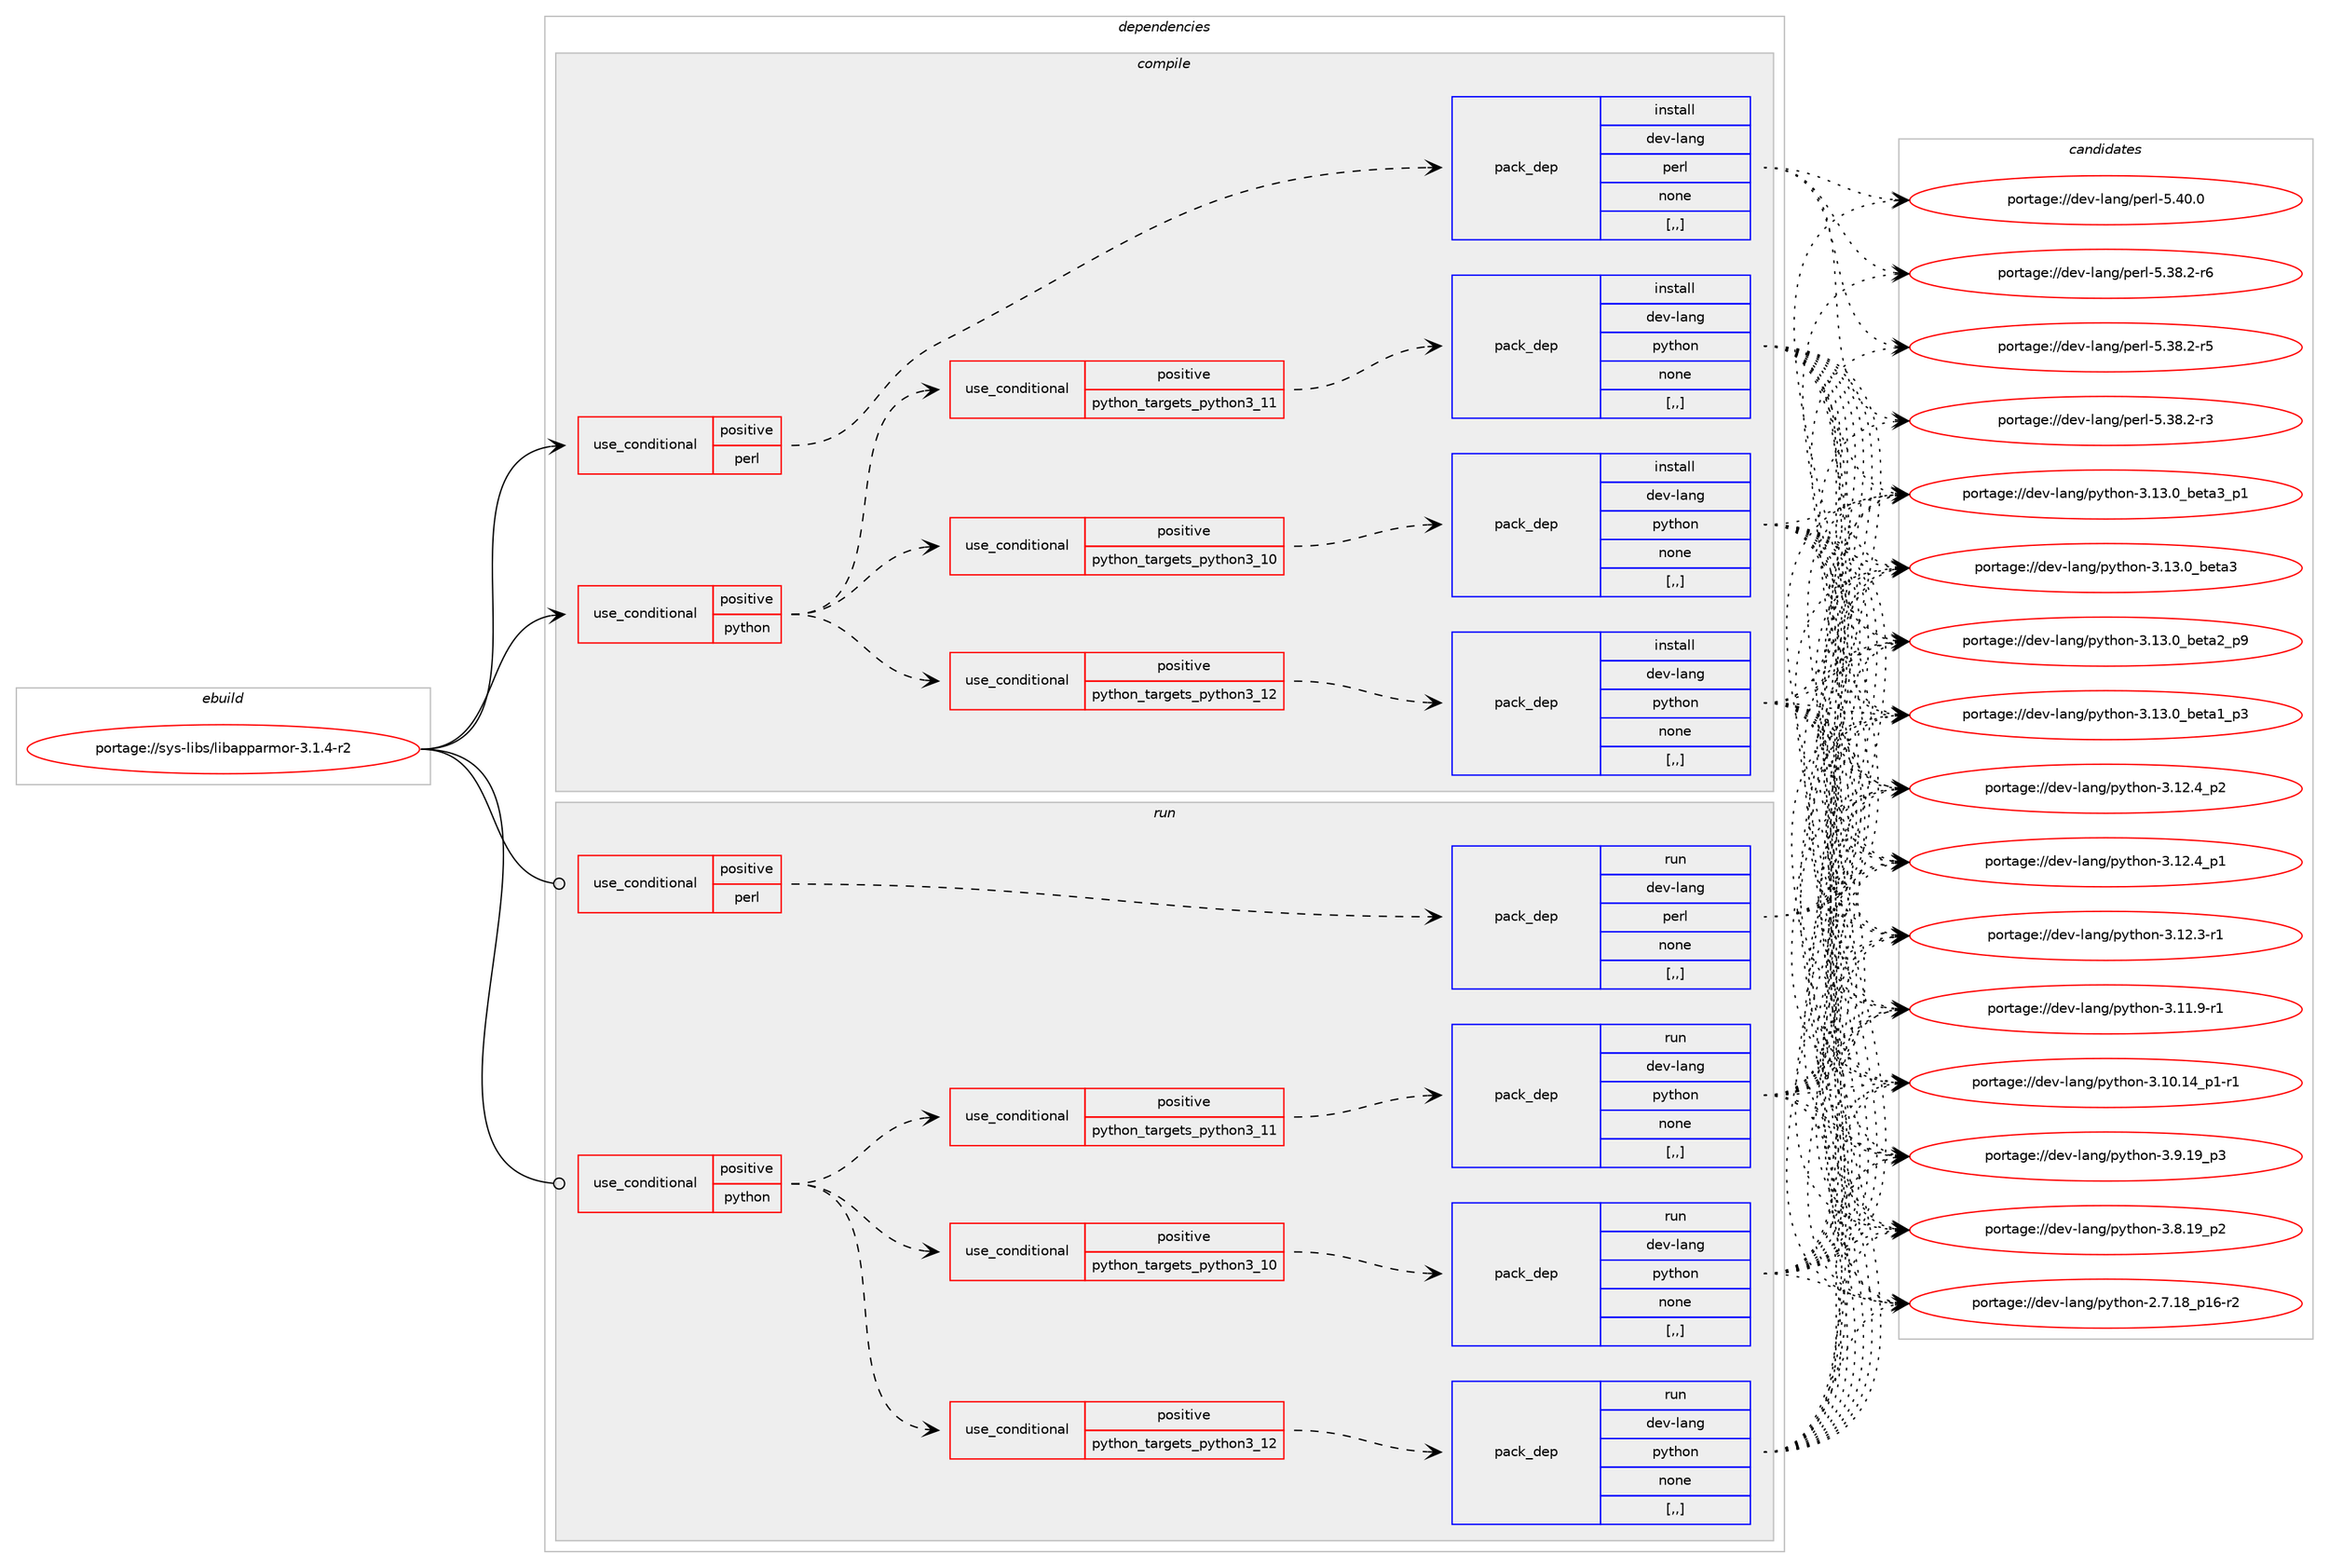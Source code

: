 digraph prolog {

# *************
# Graph options
# *************

newrank=true;
concentrate=true;
compound=true;
graph [rankdir=LR,fontname=Helvetica,fontsize=10,ranksep=1.5];#, ranksep=2.5, nodesep=0.2];
edge  [arrowhead=vee];
node  [fontname=Helvetica,fontsize=10];

# **********
# The ebuild
# **********

subgraph cluster_leftcol {
color=gray;
rank=same;
label=<<i>ebuild</i>>;
id [label="portage://sys-libs/libapparmor-3.1.4-r2", color=red, width=4, href="../sys-libs/libapparmor-3.1.4-r2.svg"];
}

# ****************
# The dependencies
# ****************

subgraph cluster_midcol {
color=gray;
label=<<i>dependencies</i>>;
subgraph cluster_compile {
fillcolor="#eeeeee";
style=filled;
label=<<i>compile</i>>;
subgraph cond116891 {
dependency438180 [label=<<TABLE BORDER="0" CELLBORDER="1" CELLSPACING="0" CELLPADDING="4"><TR><TD ROWSPAN="3" CELLPADDING="10">use_conditional</TD></TR><TR><TD>positive</TD></TR><TR><TD>perl</TD></TR></TABLE>>, shape=none, color=red];
subgraph pack318293 {
dependency438181 [label=<<TABLE BORDER="0" CELLBORDER="1" CELLSPACING="0" CELLPADDING="4" WIDTH="220"><TR><TD ROWSPAN="6" CELLPADDING="30">pack_dep</TD></TR><TR><TD WIDTH="110">install</TD></TR><TR><TD>dev-lang</TD></TR><TR><TD>perl</TD></TR><TR><TD>none</TD></TR><TR><TD>[,,]</TD></TR></TABLE>>, shape=none, color=blue];
}
dependency438180:e -> dependency438181:w [weight=20,style="dashed",arrowhead="vee"];
}
id:e -> dependency438180:w [weight=20,style="solid",arrowhead="vee"];
subgraph cond116892 {
dependency438182 [label=<<TABLE BORDER="0" CELLBORDER="1" CELLSPACING="0" CELLPADDING="4"><TR><TD ROWSPAN="3" CELLPADDING="10">use_conditional</TD></TR><TR><TD>positive</TD></TR><TR><TD>python</TD></TR></TABLE>>, shape=none, color=red];
subgraph cond116893 {
dependency438183 [label=<<TABLE BORDER="0" CELLBORDER="1" CELLSPACING="0" CELLPADDING="4"><TR><TD ROWSPAN="3" CELLPADDING="10">use_conditional</TD></TR><TR><TD>positive</TD></TR><TR><TD>python_targets_python3_10</TD></TR></TABLE>>, shape=none, color=red];
subgraph pack318294 {
dependency438184 [label=<<TABLE BORDER="0" CELLBORDER="1" CELLSPACING="0" CELLPADDING="4" WIDTH="220"><TR><TD ROWSPAN="6" CELLPADDING="30">pack_dep</TD></TR><TR><TD WIDTH="110">install</TD></TR><TR><TD>dev-lang</TD></TR><TR><TD>python</TD></TR><TR><TD>none</TD></TR><TR><TD>[,,]</TD></TR></TABLE>>, shape=none, color=blue];
}
dependency438183:e -> dependency438184:w [weight=20,style="dashed",arrowhead="vee"];
}
dependency438182:e -> dependency438183:w [weight=20,style="dashed",arrowhead="vee"];
subgraph cond116894 {
dependency438185 [label=<<TABLE BORDER="0" CELLBORDER="1" CELLSPACING="0" CELLPADDING="4"><TR><TD ROWSPAN="3" CELLPADDING="10">use_conditional</TD></TR><TR><TD>positive</TD></TR><TR><TD>python_targets_python3_11</TD></TR></TABLE>>, shape=none, color=red];
subgraph pack318295 {
dependency438186 [label=<<TABLE BORDER="0" CELLBORDER="1" CELLSPACING="0" CELLPADDING="4" WIDTH="220"><TR><TD ROWSPAN="6" CELLPADDING="30">pack_dep</TD></TR><TR><TD WIDTH="110">install</TD></TR><TR><TD>dev-lang</TD></TR><TR><TD>python</TD></TR><TR><TD>none</TD></TR><TR><TD>[,,]</TD></TR></TABLE>>, shape=none, color=blue];
}
dependency438185:e -> dependency438186:w [weight=20,style="dashed",arrowhead="vee"];
}
dependency438182:e -> dependency438185:w [weight=20,style="dashed",arrowhead="vee"];
subgraph cond116895 {
dependency438187 [label=<<TABLE BORDER="0" CELLBORDER="1" CELLSPACING="0" CELLPADDING="4"><TR><TD ROWSPAN="3" CELLPADDING="10">use_conditional</TD></TR><TR><TD>positive</TD></TR><TR><TD>python_targets_python3_12</TD></TR></TABLE>>, shape=none, color=red];
subgraph pack318296 {
dependency438188 [label=<<TABLE BORDER="0" CELLBORDER="1" CELLSPACING="0" CELLPADDING="4" WIDTH="220"><TR><TD ROWSPAN="6" CELLPADDING="30">pack_dep</TD></TR><TR><TD WIDTH="110">install</TD></TR><TR><TD>dev-lang</TD></TR><TR><TD>python</TD></TR><TR><TD>none</TD></TR><TR><TD>[,,]</TD></TR></TABLE>>, shape=none, color=blue];
}
dependency438187:e -> dependency438188:w [weight=20,style="dashed",arrowhead="vee"];
}
dependency438182:e -> dependency438187:w [weight=20,style="dashed",arrowhead="vee"];
}
id:e -> dependency438182:w [weight=20,style="solid",arrowhead="vee"];
}
subgraph cluster_compileandrun {
fillcolor="#eeeeee";
style=filled;
label=<<i>compile and run</i>>;
}
subgraph cluster_run {
fillcolor="#eeeeee";
style=filled;
label=<<i>run</i>>;
subgraph cond116896 {
dependency438189 [label=<<TABLE BORDER="0" CELLBORDER="1" CELLSPACING="0" CELLPADDING="4"><TR><TD ROWSPAN="3" CELLPADDING="10">use_conditional</TD></TR><TR><TD>positive</TD></TR><TR><TD>perl</TD></TR></TABLE>>, shape=none, color=red];
subgraph pack318297 {
dependency438190 [label=<<TABLE BORDER="0" CELLBORDER="1" CELLSPACING="0" CELLPADDING="4" WIDTH="220"><TR><TD ROWSPAN="6" CELLPADDING="30">pack_dep</TD></TR><TR><TD WIDTH="110">run</TD></TR><TR><TD>dev-lang</TD></TR><TR><TD>perl</TD></TR><TR><TD>none</TD></TR><TR><TD>[,,]</TD></TR></TABLE>>, shape=none, color=blue];
}
dependency438189:e -> dependency438190:w [weight=20,style="dashed",arrowhead="vee"];
}
id:e -> dependency438189:w [weight=20,style="solid",arrowhead="odot"];
subgraph cond116897 {
dependency438191 [label=<<TABLE BORDER="0" CELLBORDER="1" CELLSPACING="0" CELLPADDING="4"><TR><TD ROWSPAN="3" CELLPADDING="10">use_conditional</TD></TR><TR><TD>positive</TD></TR><TR><TD>python</TD></TR></TABLE>>, shape=none, color=red];
subgraph cond116898 {
dependency438192 [label=<<TABLE BORDER="0" CELLBORDER="1" CELLSPACING="0" CELLPADDING="4"><TR><TD ROWSPAN="3" CELLPADDING="10">use_conditional</TD></TR><TR><TD>positive</TD></TR><TR><TD>python_targets_python3_10</TD></TR></TABLE>>, shape=none, color=red];
subgraph pack318298 {
dependency438193 [label=<<TABLE BORDER="0" CELLBORDER="1" CELLSPACING="0" CELLPADDING="4" WIDTH="220"><TR><TD ROWSPAN="6" CELLPADDING="30">pack_dep</TD></TR><TR><TD WIDTH="110">run</TD></TR><TR><TD>dev-lang</TD></TR><TR><TD>python</TD></TR><TR><TD>none</TD></TR><TR><TD>[,,]</TD></TR></TABLE>>, shape=none, color=blue];
}
dependency438192:e -> dependency438193:w [weight=20,style="dashed",arrowhead="vee"];
}
dependency438191:e -> dependency438192:w [weight=20,style="dashed",arrowhead="vee"];
subgraph cond116899 {
dependency438194 [label=<<TABLE BORDER="0" CELLBORDER="1" CELLSPACING="0" CELLPADDING="4"><TR><TD ROWSPAN="3" CELLPADDING="10">use_conditional</TD></TR><TR><TD>positive</TD></TR><TR><TD>python_targets_python3_11</TD></TR></TABLE>>, shape=none, color=red];
subgraph pack318299 {
dependency438195 [label=<<TABLE BORDER="0" CELLBORDER="1" CELLSPACING="0" CELLPADDING="4" WIDTH="220"><TR><TD ROWSPAN="6" CELLPADDING="30">pack_dep</TD></TR><TR><TD WIDTH="110">run</TD></TR><TR><TD>dev-lang</TD></TR><TR><TD>python</TD></TR><TR><TD>none</TD></TR><TR><TD>[,,]</TD></TR></TABLE>>, shape=none, color=blue];
}
dependency438194:e -> dependency438195:w [weight=20,style="dashed",arrowhead="vee"];
}
dependency438191:e -> dependency438194:w [weight=20,style="dashed",arrowhead="vee"];
subgraph cond116900 {
dependency438196 [label=<<TABLE BORDER="0" CELLBORDER="1" CELLSPACING="0" CELLPADDING="4"><TR><TD ROWSPAN="3" CELLPADDING="10">use_conditional</TD></TR><TR><TD>positive</TD></TR><TR><TD>python_targets_python3_12</TD></TR></TABLE>>, shape=none, color=red];
subgraph pack318300 {
dependency438197 [label=<<TABLE BORDER="0" CELLBORDER="1" CELLSPACING="0" CELLPADDING="4" WIDTH="220"><TR><TD ROWSPAN="6" CELLPADDING="30">pack_dep</TD></TR><TR><TD WIDTH="110">run</TD></TR><TR><TD>dev-lang</TD></TR><TR><TD>python</TD></TR><TR><TD>none</TD></TR><TR><TD>[,,]</TD></TR></TABLE>>, shape=none, color=blue];
}
dependency438196:e -> dependency438197:w [weight=20,style="dashed",arrowhead="vee"];
}
dependency438191:e -> dependency438196:w [weight=20,style="dashed",arrowhead="vee"];
}
id:e -> dependency438191:w [weight=20,style="solid",arrowhead="odot"];
}
}

# **************
# The candidates
# **************

subgraph cluster_choices {
rank=same;
color=gray;
label=<<i>candidates</i>>;

subgraph choice318293 {
color=black;
nodesep=1;
choice10010111845108971101034711210111410845534652484648 [label="portage://dev-lang/perl-5.40.0", color=red, width=4,href="../dev-lang/perl-5.40.0.svg"];
choice100101118451089711010347112101114108455346515646504511454 [label="portage://dev-lang/perl-5.38.2-r6", color=red, width=4,href="../dev-lang/perl-5.38.2-r6.svg"];
choice100101118451089711010347112101114108455346515646504511453 [label="portage://dev-lang/perl-5.38.2-r5", color=red, width=4,href="../dev-lang/perl-5.38.2-r5.svg"];
choice100101118451089711010347112101114108455346515646504511451 [label="portage://dev-lang/perl-5.38.2-r3", color=red, width=4,href="../dev-lang/perl-5.38.2-r3.svg"];
dependency438181:e -> choice10010111845108971101034711210111410845534652484648:w [style=dotted,weight="100"];
dependency438181:e -> choice100101118451089711010347112101114108455346515646504511454:w [style=dotted,weight="100"];
dependency438181:e -> choice100101118451089711010347112101114108455346515646504511453:w [style=dotted,weight="100"];
dependency438181:e -> choice100101118451089711010347112101114108455346515646504511451:w [style=dotted,weight="100"];
}
subgraph choice318294 {
color=black;
nodesep=1;
choice10010111845108971101034711212111610411111045514649514648959810111697519511249 [label="portage://dev-lang/python-3.13.0_beta3_p1", color=red, width=4,href="../dev-lang/python-3.13.0_beta3_p1.svg"];
choice1001011184510897110103471121211161041111104551464951464895981011169751 [label="portage://dev-lang/python-3.13.0_beta3", color=red, width=4,href="../dev-lang/python-3.13.0_beta3.svg"];
choice10010111845108971101034711212111610411111045514649514648959810111697509511257 [label="portage://dev-lang/python-3.13.0_beta2_p9", color=red, width=4,href="../dev-lang/python-3.13.0_beta2_p9.svg"];
choice10010111845108971101034711212111610411111045514649514648959810111697499511251 [label="portage://dev-lang/python-3.13.0_beta1_p3", color=red, width=4,href="../dev-lang/python-3.13.0_beta1_p3.svg"];
choice100101118451089711010347112121116104111110455146495046529511250 [label="portage://dev-lang/python-3.12.4_p2", color=red, width=4,href="../dev-lang/python-3.12.4_p2.svg"];
choice100101118451089711010347112121116104111110455146495046529511249 [label="portage://dev-lang/python-3.12.4_p1", color=red, width=4,href="../dev-lang/python-3.12.4_p1.svg"];
choice100101118451089711010347112121116104111110455146495046514511449 [label="portage://dev-lang/python-3.12.3-r1", color=red, width=4,href="../dev-lang/python-3.12.3-r1.svg"];
choice100101118451089711010347112121116104111110455146494946574511449 [label="portage://dev-lang/python-3.11.9-r1", color=red, width=4,href="../dev-lang/python-3.11.9-r1.svg"];
choice100101118451089711010347112121116104111110455146494846495295112494511449 [label="portage://dev-lang/python-3.10.14_p1-r1", color=red, width=4,href="../dev-lang/python-3.10.14_p1-r1.svg"];
choice100101118451089711010347112121116104111110455146574649579511251 [label="portage://dev-lang/python-3.9.19_p3", color=red, width=4,href="../dev-lang/python-3.9.19_p3.svg"];
choice100101118451089711010347112121116104111110455146564649579511250 [label="portage://dev-lang/python-3.8.19_p2", color=red, width=4,href="../dev-lang/python-3.8.19_p2.svg"];
choice100101118451089711010347112121116104111110455046554649569511249544511450 [label="portage://dev-lang/python-2.7.18_p16-r2", color=red, width=4,href="../dev-lang/python-2.7.18_p16-r2.svg"];
dependency438184:e -> choice10010111845108971101034711212111610411111045514649514648959810111697519511249:w [style=dotted,weight="100"];
dependency438184:e -> choice1001011184510897110103471121211161041111104551464951464895981011169751:w [style=dotted,weight="100"];
dependency438184:e -> choice10010111845108971101034711212111610411111045514649514648959810111697509511257:w [style=dotted,weight="100"];
dependency438184:e -> choice10010111845108971101034711212111610411111045514649514648959810111697499511251:w [style=dotted,weight="100"];
dependency438184:e -> choice100101118451089711010347112121116104111110455146495046529511250:w [style=dotted,weight="100"];
dependency438184:e -> choice100101118451089711010347112121116104111110455146495046529511249:w [style=dotted,weight="100"];
dependency438184:e -> choice100101118451089711010347112121116104111110455146495046514511449:w [style=dotted,weight="100"];
dependency438184:e -> choice100101118451089711010347112121116104111110455146494946574511449:w [style=dotted,weight="100"];
dependency438184:e -> choice100101118451089711010347112121116104111110455146494846495295112494511449:w [style=dotted,weight="100"];
dependency438184:e -> choice100101118451089711010347112121116104111110455146574649579511251:w [style=dotted,weight="100"];
dependency438184:e -> choice100101118451089711010347112121116104111110455146564649579511250:w [style=dotted,weight="100"];
dependency438184:e -> choice100101118451089711010347112121116104111110455046554649569511249544511450:w [style=dotted,weight="100"];
}
subgraph choice318295 {
color=black;
nodesep=1;
choice10010111845108971101034711212111610411111045514649514648959810111697519511249 [label="portage://dev-lang/python-3.13.0_beta3_p1", color=red, width=4,href="../dev-lang/python-3.13.0_beta3_p1.svg"];
choice1001011184510897110103471121211161041111104551464951464895981011169751 [label="portage://dev-lang/python-3.13.0_beta3", color=red, width=4,href="../dev-lang/python-3.13.0_beta3.svg"];
choice10010111845108971101034711212111610411111045514649514648959810111697509511257 [label="portage://dev-lang/python-3.13.0_beta2_p9", color=red, width=4,href="../dev-lang/python-3.13.0_beta2_p9.svg"];
choice10010111845108971101034711212111610411111045514649514648959810111697499511251 [label="portage://dev-lang/python-3.13.0_beta1_p3", color=red, width=4,href="../dev-lang/python-3.13.0_beta1_p3.svg"];
choice100101118451089711010347112121116104111110455146495046529511250 [label="portage://dev-lang/python-3.12.4_p2", color=red, width=4,href="../dev-lang/python-3.12.4_p2.svg"];
choice100101118451089711010347112121116104111110455146495046529511249 [label="portage://dev-lang/python-3.12.4_p1", color=red, width=4,href="../dev-lang/python-3.12.4_p1.svg"];
choice100101118451089711010347112121116104111110455146495046514511449 [label="portage://dev-lang/python-3.12.3-r1", color=red, width=4,href="../dev-lang/python-3.12.3-r1.svg"];
choice100101118451089711010347112121116104111110455146494946574511449 [label="portage://dev-lang/python-3.11.9-r1", color=red, width=4,href="../dev-lang/python-3.11.9-r1.svg"];
choice100101118451089711010347112121116104111110455146494846495295112494511449 [label="portage://dev-lang/python-3.10.14_p1-r1", color=red, width=4,href="../dev-lang/python-3.10.14_p1-r1.svg"];
choice100101118451089711010347112121116104111110455146574649579511251 [label="portage://dev-lang/python-3.9.19_p3", color=red, width=4,href="../dev-lang/python-3.9.19_p3.svg"];
choice100101118451089711010347112121116104111110455146564649579511250 [label="portage://dev-lang/python-3.8.19_p2", color=red, width=4,href="../dev-lang/python-3.8.19_p2.svg"];
choice100101118451089711010347112121116104111110455046554649569511249544511450 [label="portage://dev-lang/python-2.7.18_p16-r2", color=red, width=4,href="../dev-lang/python-2.7.18_p16-r2.svg"];
dependency438186:e -> choice10010111845108971101034711212111610411111045514649514648959810111697519511249:w [style=dotted,weight="100"];
dependency438186:e -> choice1001011184510897110103471121211161041111104551464951464895981011169751:w [style=dotted,weight="100"];
dependency438186:e -> choice10010111845108971101034711212111610411111045514649514648959810111697509511257:w [style=dotted,weight="100"];
dependency438186:e -> choice10010111845108971101034711212111610411111045514649514648959810111697499511251:w [style=dotted,weight="100"];
dependency438186:e -> choice100101118451089711010347112121116104111110455146495046529511250:w [style=dotted,weight="100"];
dependency438186:e -> choice100101118451089711010347112121116104111110455146495046529511249:w [style=dotted,weight="100"];
dependency438186:e -> choice100101118451089711010347112121116104111110455146495046514511449:w [style=dotted,weight="100"];
dependency438186:e -> choice100101118451089711010347112121116104111110455146494946574511449:w [style=dotted,weight="100"];
dependency438186:e -> choice100101118451089711010347112121116104111110455146494846495295112494511449:w [style=dotted,weight="100"];
dependency438186:e -> choice100101118451089711010347112121116104111110455146574649579511251:w [style=dotted,weight="100"];
dependency438186:e -> choice100101118451089711010347112121116104111110455146564649579511250:w [style=dotted,weight="100"];
dependency438186:e -> choice100101118451089711010347112121116104111110455046554649569511249544511450:w [style=dotted,weight="100"];
}
subgraph choice318296 {
color=black;
nodesep=1;
choice10010111845108971101034711212111610411111045514649514648959810111697519511249 [label="portage://dev-lang/python-3.13.0_beta3_p1", color=red, width=4,href="../dev-lang/python-3.13.0_beta3_p1.svg"];
choice1001011184510897110103471121211161041111104551464951464895981011169751 [label="portage://dev-lang/python-3.13.0_beta3", color=red, width=4,href="../dev-lang/python-3.13.0_beta3.svg"];
choice10010111845108971101034711212111610411111045514649514648959810111697509511257 [label="portage://dev-lang/python-3.13.0_beta2_p9", color=red, width=4,href="../dev-lang/python-3.13.0_beta2_p9.svg"];
choice10010111845108971101034711212111610411111045514649514648959810111697499511251 [label="portage://dev-lang/python-3.13.0_beta1_p3", color=red, width=4,href="../dev-lang/python-3.13.0_beta1_p3.svg"];
choice100101118451089711010347112121116104111110455146495046529511250 [label="portage://dev-lang/python-3.12.4_p2", color=red, width=4,href="../dev-lang/python-3.12.4_p2.svg"];
choice100101118451089711010347112121116104111110455146495046529511249 [label="portage://dev-lang/python-3.12.4_p1", color=red, width=4,href="../dev-lang/python-3.12.4_p1.svg"];
choice100101118451089711010347112121116104111110455146495046514511449 [label="portage://dev-lang/python-3.12.3-r1", color=red, width=4,href="../dev-lang/python-3.12.3-r1.svg"];
choice100101118451089711010347112121116104111110455146494946574511449 [label="portage://dev-lang/python-3.11.9-r1", color=red, width=4,href="../dev-lang/python-3.11.9-r1.svg"];
choice100101118451089711010347112121116104111110455146494846495295112494511449 [label="portage://dev-lang/python-3.10.14_p1-r1", color=red, width=4,href="../dev-lang/python-3.10.14_p1-r1.svg"];
choice100101118451089711010347112121116104111110455146574649579511251 [label="portage://dev-lang/python-3.9.19_p3", color=red, width=4,href="../dev-lang/python-3.9.19_p3.svg"];
choice100101118451089711010347112121116104111110455146564649579511250 [label="portage://dev-lang/python-3.8.19_p2", color=red, width=4,href="../dev-lang/python-3.8.19_p2.svg"];
choice100101118451089711010347112121116104111110455046554649569511249544511450 [label="portage://dev-lang/python-2.7.18_p16-r2", color=red, width=4,href="../dev-lang/python-2.7.18_p16-r2.svg"];
dependency438188:e -> choice10010111845108971101034711212111610411111045514649514648959810111697519511249:w [style=dotted,weight="100"];
dependency438188:e -> choice1001011184510897110103471121211161041111104551464951464895981011169751:w [style=dotted,weight="100"];
dependency438188:e -> choice10010111845108971101034711212111610411111045514649514648959810111697509511257:w [style=dotted,weight="100"];
dependency438188:e -> choice10010111845108971101034711212111610411111045514649514648959810111697499511251:w [style=dotted,weight="100"];
dependency438188:e -> choice100101118451089711010347112121116104111110455146495046529511250:w [style=dotted,weight="100"];
dependency438188:e -> choice100101118451089711010347112121116104111110455146495046529511249:w [style=dotted,weight="100"];
dependency438188:e -> choice100101118451089711010347112121116104111110455146495046514511449:w [style=dotted,weight="100"];
dependency438188:e -> choice100101118451089711010347112121116104111110455146494946574511449:w [style=dotted,weight="100"];
dependency438188:e -> choice100101118451089711010347112121116104111110455146494846495295112494511449:w [style=dotted,weight="100"];
dependency438188:e -> choice100101118451089711010347112121116104111110455146574649579511251:w [style=dotted,weight="100"];
dependency438188:e -> choice100101118451089711010347112121116104111110455146564649579511250:w [style=dotted,weight="100"];
dependency438188:e -> choice100101118451089711010347112121116104111110455046554649569511249544511450:w [style=dotted,weight="100"];
}
subgraph choice318297 {
color=black;
nodesep=1;
choice10010111845108971101034711210111410845534652484648 [label="portage://dev-lang/perl-5.40.0", color=red, width=4,href="../dev-lang/perl-5.40.0.svg"];
choice100101118451089711010347112101114108455346515646504511454 [label="portage://dev-lang/perl-5.38.2-r6", color=red, width=4,href="../dev-lang/perl-5.38.2-r6.svg"];
choice100101118451089711010347112101114108455346515646504511453 [label="portage://dev-lang/perl-5.38.2-r5", color=red, width=4,href="../dev-lang/perl-5.38.2-r5.svg"];
choice100101118451089711010347112101114108455346515646504511451 [label="portage://dev-lang/perl-5.38.2-r3", color=red, width=4,href="../dev-lang/perl-5.38.2-r3.svg"];
dependency438190:e -> choice10010111845108971101034711210111410845534652484648:w [style=dotted,weight="100"];
dependency438190:e -> choice100101118451089711010347112101114108455346515646504511454:w [style=dotted,weight="100"];
dependency438190:e -> choice100101118451089711010347112101114108455346515646504511453:w [style=dotted,weight="100"];
dependency438190:e -> choice100101118451089711010347112101114108455346515646504511451:w [style=dotted,weight="100"];
}
subgraph choice318298 {
color=black;
nodesep=1;
choice10010111845108971101034711212111610411111045514649514648959810111697519511249 [label="portage://dev-lang/python-3.13.0_beta3_p1", color=red, width=4,href="../dev-lang/python-3.13.0_beta3_p1.svg"];
choice1001011184510897110103471121211161041111104551464951464895981011169751 [label="portage://dev-lang/python-3.13.0_beta3", color=red, width=4,href="../dev-lang/python-3.13.0_beta3.svg"];
choice10010111845108971101034711212111610411111045514649514648959810111697509511257 [label="portage://dev-lang/python-3.13.0_beta2_p9", color=red, width=4,href="../dev-lang/python-3.13.0_beta2_p9.svg"];
choice10010111845108971101034711212111610411111045514649514648959810111697499511251 [label="portage://dev-lang/python-3.13.0_beta1_p3", color=red, width=4,href="../dev-lang/python-3.13.0_beta1_p3.svg"];
choice100101118451089711010347112121116104111110455146495046529511250 [label="portage://dev-lang/python-3.12.4_p2", color=red, width=4,href="../dev-lang/python-3.12.4_p2.svg"];
choice100101118451089711010347112121116104111110455146495046529511249 [label="portage://dev-lang/python-3.12.4_p1", color=red, width=4,href="../dev-lang/python-3.12.4_p1.svg"];
choice100101118451089711010347112121116104111110455146495046514511449 [label="portage://dev-lang/python-3.12.3-r1", color=red, width=4,href="../dev-lang/python-3.12.3-r1.svg"];
choice100101118451089711010347112121116104111110455146494946574511449 [label="portage://dev-lang/python-3.11.9-r1", color=red, width=4,href="../dev-lang/python-3.11.9-r1.svg"];
choice100101118451089711010347112121116104111110455146494846495295112494511449 [label="portage://dev-lang/python-3.10.14_p1-r1", color=red, width=4,href="../dev-lang/python-3.10.14_p1-r1.svg"];
choice100101118451089711010347112121116104111110455146574649579511251 [label="portage://dev-lang/python-3.9.19_p3", color=red, width=4,href="../dev-lang/python-3.9.19_p3.svg"];
choice100101118451089711010347112121116104111110455146564649579511250 [label="portage://dev-lang/python-3.8.19_p2", color=red, width=4,href="../dev-lang/python-3.8.19_p2.svg"];
choice100101118451089711010347112121116104111110455046554649569511249544511450 [label="portage://dev-lang/python-2.7.18_p16-r2", color=red, width=4,href="../dev-lang/python-2.7.18_p16-r2.svg"];
dependency438193:e -> choice10010111845108971101034711212111610411111045514649514648959810111697519511249:w [style=dotted,weight="100"];
dependency438193:e -> choice1001011184510897110103471121211161041111104551464951464895981011169751:w [style=dotted,weight="100"];
dependency438193:e -> choice10010111845108971101034711212111610411111045514649514648959810111697509511257:w [style=dotted,weight="100"];
dependency438193:e -> choice10010111845108971101034711212111610411111045514649514648959810111697499511251:w [style=dotted,weight="100"];
dependency438193:e -> choice100101118451089711010347112121116104111110455146495046529511250:w [style=dotted,weight="100"];
dependency438193:e -> choice100101118451089711010347112121116104111110455146495046529511249:w [style=dotted,weight="100"];
dependency438193:e -> choice100101118451089711010347112121116104111110455146495046514511449:w [style=dotted,weight="100"];
dependency438193:e -> choice100101118451089711010347112121116104111110455146494946574511449:w [style=dotted,weight="100"];
dependency438193:e -> choice100101118451089711010347112121116104111110455146494846495295112494511449:w [style=dotted,weight="100"];
dependency438193:e -> choice100101118451089711010347112121116104111110455146574649579511251:w [style=dotted,weight="100"];
dependency438193:e -> choice100101118451089711010347112121116104111110455146564649579511250:w [style=dotted,weight="100"];
dependency438193:e -> choice100101118451089711010347112121116104111110455046554649569511249544511450:w [style=dotted,weight="100"];
}
subgraph choice318299 {
color=black;
nodesep=1;
choice10010111845108971101034711212111610411111045514649514648959810111697519511249 [label="portage://dev-lang/python-3.13.0_beta3_p1", color=red, width=4,href="../dev-lang/python-3.13.0_beta3_p1.svg"];
choice1001011184510897110103471121211161041111104551464951464895981011169751 [label="portage://dev-lang/python-3.13.0_beta3", color=red, width=4,href="../dev-lang/python-3.13.0_beta3.svg"];
choice10010111845108971101034711212111610411111045514649514648959810111697509511257 [label="portage://dev-lang/python-3.13.0_beta2_p9", color=red, width=4,href="../dev-lang/python-3.13.0_beta2_p9.svg"];
choice10010111845108971101034711212111610411111045514649514648959810111697499511251 [label="portage://dev-lang/python-3.13.0_beta1_p3", color=red, width=4,href="../dev-lang/python-3.13.0_beta1_p3.svg"];
choice100101118451089711010347112121116104111110455146495046529511250 [label="portage://dev-lang/python-3.12.4_p2", color=red, width=4,href="../dev-lang/python-3.12.4_p2.svg"];
choice100101118451089711010347112121116104111110455146495046529511249 [label="portage://dev-lang/python-3.12.4_p1", color=red, width=4,href="../dev-lang/python-3.12.4_p1.svg"];
choice100101118451089711010347112121116104111110455146495046514511449 [label="portage://dev-lang/python-3.12.3-r1", color=red, width=4,href="../dev-lang/python-3.12.3-r1.svg"];
choice100101118451089711010347112121116104111110455146494946574511449 [label="portage://dev-lang/python-3.11.9-r1", color=red, width=4,href="../dev-lang/python-3.11.9-r1.svg"];
choice100101118451089711010347112121116104111110455146494846495295112494511449 [label="portage://dev-lang/python-3.10.14_p1-r1", color=red, width=4,href="../dev-lang/python-3.10.14_p1-r1.svg"];
choice100101118451089711010347112121116104111110455146574649579511251 [label="portage://dev-lang/python-3.9.19_p3", color=red, width=4,href="../dev-lang/python-3.9.19_p3.svg"];
choice100101118451089711010347112121116104111110455146564649579511250 [label="portage://dev-lang/python-3.8.19_p2", color=red, width=4,href="../dev-lang/python-3.8.19_p2.svg"];
choice100101118451089711010347112121116104111110455046554649569511249544511450 [label="portage://dev-lang/python-2.7.18_p16-r2", color=red, width=4,href="../dev-lang/python-2.7.18_p16-r2.svg"];
dependency438195:e -> choice10010111845108971101034711212111610411111045514649514648959810111697519511249:w [style=dotted,weight="100"];
dependency438195:e -> choice1001011184510897110103471121211161041111104551464951464895981011169751:w [style=dotted,weight="100"];
dependency438195:e -> choice10010111845108971101034711212111610411111045514649514648959810111697509511257:w [style=dotted,weight="100"];
dependency438195:e -> choice10010111845108971101034711212111610411111045514649514648959810111697499511251:w [style=dotted,weight="100"];
dependency438195:e -> choice100101118451089711010347112121116104111110455146495046529511250:w [style=dotted,weight="100"];
dependency438195:e -> choice100101118451089711010347112121116104111110455146495046529511249:w [style=dotted,weight="100"];
dependency438195:e -> choice100101118451089711010347112121116104111110455146495046514511449:w [style=dotted,weight="100"];
dependency438195:e -> choice100101118451089711010347112121116104111110455146494946574511449:w [style=dotted,weight="100"];
dependency438195:e -> choice100101118451089711010347112121116104111110455146494846495295112494511449:w [style=dotted,weight="100"];
dependency438195:e -> choice100101118451089711010347112121116104111110455146574649579511251:w [style=dotted,weight="100"];
dependency438195:e -> choice100101118451089711010347112121116104111110455146564649579511250:w [style=dotted,weight="100"];
dependency438195:e -> choice100101118451089711010347112121116104111110455046554649569511249544511450:w [style=dotted,weight="100"];
}
subgraph choice318300 {
color=black;
nodesep=1;
choice10010111845108971101034711212111610411111045514649514648959810111697519511249 [label="portage://dev-lang/python-3.13.0_beta3_p1", color=red, width=4,href="../dev-lang/python-3.13.0_beta3_p1.svg"];
choice1001011184510897110103471121211161041111104551464951464895981011169751 [label="portage://dev-lang/python-3.13.0_beta3", color=red, width=4,href="../dev-lang/python-3.13.0_beta3.svg"];
choice10010111845108971101034711212111610411111045514649514648959810111697509511257 [label="portage://dev-lang/python-3.13.0_beta2_p9", color=red, width=4,href="../dev-lang/python-3.13.0_beta2_p9.svg"];
choice10010111845108971101034711212111610411111045514649514648959810111697499511251 [label="portage://dev-lang/python-3.13.0_beta1_p3", color=red, width=4,href="../dev-lang/python-3.13.0_beta1_p3.svg"];
choice100101118451089711010347112121116104111110455146495046529511250 [label="portage://dev-lang/python-3.12.4_p2", color=red, width=4,href="../dev-lang/python-3.12.4_p2.svg"];
choice100101118451089711010347112121116104111110455146495046529511249 [label="portage://dev-lang/python-3.12.4_p1", color=red, width=4,href="../dev-lang/python-3.12.4_p1.svg"];
choice100101118451089711010347112121116104111110455146495046514511449 [label="portage://dev-lang/python-3.12.3-r1", color=red, width=4,href="../dev-lang/python-3.12.3-r1.svg"];
choice100101118451089711010347112121116104111110455146494946574511449 [label="portage://dev-lang/python-3.11.9-r1", color=red, width=4,href="../dev-lang/python-3.11.9-r1.svg"];
choice100101118451089711010347112121116104111110455146494846495295112494511449 [label="portage://dev-lang/python-3.10.14_p1-r1", color=red, width=4,href="../dev-lang/python-3.10.14_p1-r1.svg"];
choice100101118451089711010347112121116104111110455146574649579511251 [label="portage://dev-lang/python-3.9.19_p3", color=red, width=4,href="../dev-lang/python-3.9.19_p3.svg"];
choice100101118451089711010347112121116104111110455146564649579511250 [label="portage://dev-lang/python-3.8.19_p2", color=red, width=4,href="../dev-lang/python-3.8.19_p2.svg"];
choice100101118451089711010347112121116104111110455046554649569511249544511450 [label="portage://dev-lang/python-2.7.18_p16-r2", color=red, width=4,href="../dev-lang/python-2.7.18_p16-r2.svg"];
dependency438197:e -> choice10010111845108971101034711212111610411111045514649514648959810111697519511249:w [style=dotted,weight="100"];
dependency438197:e -> choice1001011184510897110103471121211161041111104551464951464895981011169751:w [style=dotted,weight="100"];
dependency438197:e -> choice10010111845108971101034711212111610411111045514649514648959810111697509511257:w [style=dotted,weight="100"];
dependency438197:e -> choice10010111845108971101034711212111610411111045514649514648959810111697499511251:w [style=dotted,weight="100"];
dependency438197:e -> choice100101118451089711010347112121116104111110455146495046529511250:w [style=dotted,weight="100"];
dependency438197:e -> choice100101118451089711010347112121116104111110455146495046529511249:w [style=dotted,weight="100"];
dependency438197:e -> choice100101118451089711010347112121116104111110455146495046514511449:w [style=dotted,weight="100"];
dependency438197:e -> choice100101118451089711010347112121116104111110455146494946574511449:w [style=dotted,weight="100"];
dependency438197:e -> choice100101118451089711010347112121116104111110455146494846495295112494511449:w [style=dotted,weight="100"];
dependency438197:e -> choice100101118451089711010347112121116104111110455146574649579511251:w [style=dotted,weight="100"];
dependency438197:e -> choice100101118451089711010347112121116104111110455146564649579511250:w [style=dotted,weight="100"];
dependency438197:e -> choice100101118451089711010347112121116104111110455046554649569511249544511450:w [style=dotted,weight="100"];
}
}

}
